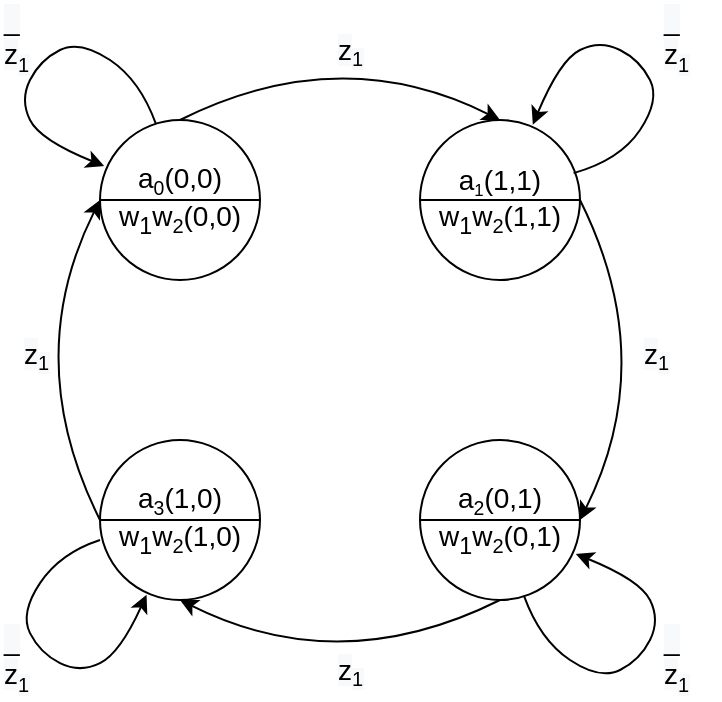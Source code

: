 <mxfile version="16.5.1" type="device"><diagram id="-DVF0W8PQYUiIyiJFrLj" name="Page-1"><mxGraphModel dx="924" dy="1730" grid="1" gridSize="10" guides="1" tooltips="1" connect="1" arrows="1" fold="1" page="1" pageScale="1" pageWidth="827" pageHeight="583" math="0" shadow="0"><root><mxCell id="0"/><mxCell id="1" parent="0"/><mxCell id="NfiB5CK_C4vL8d7ZL8W3-1" value="&lt;font style=&quot;text-align: left ; font-size: 14px&quot;&gt;a&lt;/font&gt;&lt;font style=&quot;text-align: left&quot;&gt;&lt;span style=&quot;font-size: 11.667px&quot;&gt;&lt;sub&gt;0&lt;/sub&gt;&lt;/span&gt;&lt;span style=&quot;font-size: 14px&quot;&gt;(0,0)&lt;br&gt;&lt;/span&gt;&lt;span style=&quot;text-align: center ; font-size: 14px&quot;&gt;w&lt;sub&gt;1&lt;/sub&gt;&lt;/span&gt;&lt;span style=&quot;text-align: center ; font-size: 14px&quot;&gt;w&lt;/span&gt;&lt;sub style=&quot;text-align: center&quot;&gt;2&lt;/sub&gt;&lt;span style=&quot;text-align: center ; font-size: 14px&quot;&gt;(0,0)&lt;/span&gt;&lt;span style=&quot;font-size: 14px&quot;&gt;&lt;br&gt;&lt;/span&gt;&lt;/font&gt;" style="shape=lineEllipse;perimeter=ellipsePerimeter;whiteSpace=wrap;html=1;backgroundOutline=1;" vertex="1" parent="1"><mxGeometry x="330" y="230" width="80" height="80" as="geometry"/></mxCell><mxCell id="NfiB5CK_C4vL8d7ZL8W3-2" value="&lt;font style=&quot;font-size: 14px&quot;&gt;a&lt;/font&gt;&lt;font size=&quot;1&quot;&gt;&lt;sub&gt;1&lt;/sub&gt;&lt;/font&gt;&lt;font&gt;&lt;span style=&quot;font-size: 14px&quot;&gt;(1,1)&lt;br&gt;&lt;/span&gt;&lt;span style=&quot;font-size: 14px&quot;&gt;w&lt;sub&gt;1&lt;/sub&gt;&lt;/span&gt;&lt;span style=&quot;font-size: 14px&quot;&gt;w&lt;/span&gt;&lt;sub&gt;2&lt;/sub&gt;&lt;span style=&quot;font-size: 14px&quot;&gt;(1,1)&lt;/span&gt;&lt;span style=&quot;font-size: 14px&quot;&gt;&lt;br&gt;&lt;/span&gt;&lt;/font&gt;" style="shape=lineEllipse;perimeter=ellipsePerimeter;whiteSpace=wrap;html=1;backgroundOutline=1;" vertex="1" parent="1"><mxGeometry x="490" y="230" width="80" height="80" as="geometry"/></mxCell><mxCell id="NfiB5CK_C4vL8d7ZL8W3-3" value="&lt;font style=&quot;font-size: 14px&quot;&gt;a&lt;/font&gt;&lt;font&gt;&lt;span style=&quot;font-size: 11.667px&quot;&gt;&lt;sub&gt;3&lt;/sub&gt;&lt;/span&gt;&lt;span style=&quot;font-size: 14px&quot;&gt;(1,0)&lt;br&gt;&lt;/span&gt;&lt;span style=&quot;font-size: 14px&quot;&gt;w&lt;sub&gt;1&lt;/sub&gt;&lt;/span&gt;&lt;span style=&quot;font-size: 14px&quot;&gt;w&lt;/span&gt;&lt;sub&gt;2&lt;/sub&gt;&lt;span style=&quot;font-size: 14px&quot;&gt;(1,0)&lt;/span&gt;&lt;span style=&quot;font-size: 14px&quot;&gt;&lt;br&gt;&lt;/span&gt;&lt;/font&gt;" style="shape=lineEllipse;perimeter=ellipsePerimeter;whiteSpace=wrap;html=1;backgroundOutline=1;" vertex="1" parent="1"><mxGeometry x="330" y="390" width="80" height="80" as="geometry"/></mxCell><mxCell id="NfiB5CK_C4vL8d7ZL8W3-4" value="&lt;font style=&quot;font-size: 14px&quot;&gt;a&lt;/font&gt;&lt;font&gt;&lt;span style=&quot;font-size: 11.667px&quot;&gt;&lt;sub&gt;2&lt;/sub&gt;&lt;/span&gt;&lt;span style=&quot;font-size: 14px&quot;&gt;(0,1)&lt;br&gt;&lt;/span&gt;&lt;span style=&quot;font-size: 14px&quot;&gt;w&lt;sub&gt;1&lt;/sub&gt;&lt;/span&gt;&lt;span style=&quot;font-size: 14px&quot;&gt;w&lt;/span&gt;&lt;sub&gt;2&lt;/sub&gt;&lt;span style=&quot;font-size: 14px&quot;&gt;(0,1)&lt;/span&gt;&lt;span style=&quot;font-size: 14px&quot;&gt;&lt;br&gt;&lt;/span&gt;&lt;/font&gt;" style="shape=lineEllipse;perimeter=ellipsePerimeter;whiteSpace=wrap;html=1;backgroundOutline=1;" vertex="1" parent="1"><mxGeometry x="490" y="390" width="80" height="80" as="geometry"/></mxCell><mxCell id="NfiB5CK_C4vL8d7ZL8W3-5" value="" style="curved=1;endArrow=classic;html=1;rounded=0;exitX=0.5;exitY=0;exitDx=0;exitDy=0;entryX=0.5;entryY=0;entryDx=0;entryDy=0;" edge="1" parent="1" source="NfiB5CK_C4vL8d7ZL8W3-1" target="NfiB5CK_C4vL8d7ZL8W3-2"><mxGeometry width="50" height="50" relative="1" as="geometry"><mxPoint x="490" y="340" as="sourcePoint"/><mxPoint x="540" y="290" as="targetPoint"/><Array as="points"><mxPoint x="450" y="190"/></Array></mxGeometry></mxCell><mxCell id="NfiB5CK_C4vL8d7ZL8W3-6" value="" style="curved=1;endArrow=classic;html=1;rounded=0;exitX=1;exitY=0.5;exitDx=0;exitDy=0;entryX=1;entryY=0.5;entryDx=0;entryDy=0;" edge="1" parent="1" source="NfiB5CK_C4vL8d7ZL8W3-2" target="NfiB5CK_C4vL8d7ZL8W3-4"><mxGeometry width="50" height="50" relative="1" as="geometry"><mxPoint x="380.0" y="240" as="sourcePoint"/><mxPoint x="600" y="370" as="targetPoint"/><Array as="points"><mxPoint x="610" y="350"/></Array></mxGeometry></mxCell><mxCell id="NfiB5CK_C4vL8d7ZL8W3-7" value="" style="curved=1;endArrow=classic;html=1;rounded=0;exitX=0.5;exitY=1;exitDx=0;exitDy=0;entryX=0.5;entryY=1;entryDx=0;entryDy=0;" edge="1" parent="1" source="NfiB5CK_C4vL8d7ZL8W3-4" target="NfiB5CK_C4vL8d7ZL8W3-3"><mxGeometry width="50" height="50" relative="1" as="geometry"><mxPoint x="423" y="550" as="sourcePoint"/><mxPoint x="373" y="470" as="targetPoint"/><Array as="points"><mxPoint x="450" y="510"/></Array></mxGeometry></mxCell><mxCell id="NfiB5CK_C4vL8d7ZL8W3-8" value="" style="curved=1;endArrow=classic;html=1;rounded=0;exitX=0;exitY=0.5;exitDx=0;exitDy=0;entryX=0;entryY=0.5;entryDx=0;entryDy=0;" edge="1" parent="1" source="NfiB5CK_C4vL8d7ZL8W3-3" target="NfiB5CK_C4vL8d7ZL8W3-1"><mxGeometry width="50" height="50" relative="1" as="geometry"><mxPoint x="480" y="360" as="sourcePoint"/><mxPoint x="530" y="310" as="targetPoint"/><Array as="points"><mxPoint x="290" y="350"/></Array></mxGeometry></mxCell><mxCell id="NfiB5CK_C4vL8d7ZL8W3-9" value="" style="curved=1;endArrow=classic;html=1;rounded=0;entryX=0.705;entryY=0.029;entryDx=0;entryDy=0;entryPerimeter=0;exitX=0.96;exitY=0.332;exitDx=0;exitDy=0;exitPerimeter=0;" edge="1" parent="1" source="NfiB5CK_C4vL8d7ZL8W3-2" target="NfiB5CK_C4vL8d7ZL8W3-2"><mxGeometry width="50" height="50" relative="1" as="geometry"><mxPoint x="560" y="190" as="sourcePoint"/><mxPoint x="530" y="310" as="targetPoint"/><Array as="points"><mxPoint x="590" y="250"/><mxPoint x="610" y="220"/><mxPoint x="600" y="200"/><mxPoint x="580" y="190"/><mxPoint x="560" y="200"/></Array></mxGeometry></mxCell><mxCell id="NfiB5CK_C4vL8d7ZL8W3-10" value="" style="curved=1;endArrow=classic;html=1;rounded=0;entryX=0.291;entryY=0.967;entryDx=0;entryDy=0;entryPerimeter=0;" edge="1" parent="1" target="NfiB5CK_C4vL8d7ZL8W3-3"><mxGeometry width="50" height="50" relative="1" as="geometry"><mxPoint x="330" y="440" as="sourcePoint"/><mxPoint x="353.6" y="464.24" as="targetPoint"/><Array as="points"><mxPoint x="310.0" y="446.56"/><mxPoint x="290.0" y="476.56"/><mxPoint x="300.0" y="496.56"/><mxPoint x="320.0" y="506.56"/><mxPoint x="340.0" y="496.56"/></Array></mxGeometry></mxCell><mxCell id="NfiB5CK_C4vL8d7ZL8W3-11" value="" style="curved=1;endArrow=classic;html=1;rounded=0;exitX=0.65;exitY=0.974;exitDx=0;exitDy=0;exitPerimeter=0;entryX=0.974;entryY=0.712;entryDx=0;entryDy=0;entryPerimeter=0;" edge="1" parent="1" source="NfiB5CK_C4vL8d7ZL8W3-4" target="NfiB5CK_C4vL8d7ZL8W3-4"><mxGeometry width="50" height="50" relative="1" as="geometry"><mxPoint x="480" y="360" as="sourcePoint"/><mxPoint x="530" y="310" as="targetPoint"/><Array as="points"><mxPoint x="550" y="490"/><mxPoint x="580" y="510"/><mxPoint x="600" y="500"/><mxPoint x="610" y="480"/><mxPoint x="600" y="460"/></Array></mxGeometry></mxCell><mxCell id="NfiB5CK_C4vL8d7ZL8W3-12" value="" style="curved=1;endArrow=classic;html=1;rounded=0;exitX=0.65;exitY=0.974;exitDx=0;exitDy=0;exitPerimeter=0;entryX=0.974;entryY=0.712;entryDx=0;entryDy=0;entryPerimeter=0;" edge="1" parent="1"><mxGeometry width="50" height="50" relative="1" as="geometry"><mxPoint x="358.0" y="232.08" as="sourcePoint"/><mxPoint x="332.08" y="253.04" as="targetPoint"/><Array as="points"><mxPoint x="350" y="210.0"/><mxPoint x="320" y="190.0"/><mxPoint x="300" y="200.0"/><mxPoint x="290" y="220.0"/><mxPoint x="300" y="240.0"/></Array></mxGeometry></mxCell><mxCell id="NfiB5CK_C4vL8d7ZL8W3-13" value="&lt;span style=&quot;color: rgb(0, 0, 0); font-family: helvetica; font-size: 14px; font-style: normal; font-weight: 400; letter-spacing: normal; text-align: center; text-indent: 0px; text-transform: none; word-spacing: 0px; background-color: rgb(248, 249, 250); display: inline; float: none;&quot;&gt;z&lt;/span&gt;&lt;sub style=&quot;color: rgb(0, 0, 0); font-family: helvetica; font-style: normal; font-weight: 400; letter-spacing: normal; text-align: center; text-indent: 0px; text-transform: none; word-spacing: 0px; background-color: rgb(248, 249, 250);&quot;&gt;1&lt;/sub&gt;" style="text;whiteSpace=wrap;html=1;" vertex="1" parent="1"><mxGeometry x="447" y="180" width="20" height="30" as="geometry"/></mxCell><mxCell id="NfiB5CK_C4vL8d7ZL8W3-14" value="&lt;span style=&quot;color: rgb(0, 0, 0); font-family: helvetica; font-size: 14px; font-style: normal; font-weight: 400; letter-spacing: normal; text-align: center; text-indent: 0px; text-transform: none; word-spacing: 0px; background-color: rgb(248, 249, 250); display: inline; float: none;&quot;&gt;z&lt;/span&gt;&lt;sub style=&quot;color: rgb(0, 0, 0); font-family: helvetica; font-style: normal; font-weight: 400; letter-spacing: normal; text-align: center; text-indent: 0px; text-transform: none; word-spacing: 0px; background-color: rgb(248, 249, 250);&quot;&gt;1&lt;/sub&gt;" style="text;whiteSpace=wrap;html=1;" vertex="1" parent="1"><mxGeometry x="600" y="332" width="40" height="30" as="geometry"/></mxCell><mxCell id="NfiB5CK_C4vL8d7ZL8W3-15" value="&lt;span style=&quot;color: rgb(0, 0, 0); font-family: helvetica; font-size: 14px; font-style: normal; font-weight: 400; letter-spacing: normal; text-align: center; text-indent: 0px; text-transform: none; word-spacing: 0px; background-color: rgb(248, 249, 250); display: inline; float: none;&quot;&gt;z&lt;/span&gt;&lt;sub style=&quot;color: rgb(0, 0, 0); font-family: helvetica; font-style: normal; font-weight: 400; letter-spacing: normal; text-align: center; text-indent: 0px; text-transform: none; word-spacing: 0px; background-color: rgb(248, 249, 250);&quot;&gt;1&lt;/sub&gt;" style="text;whiteSpace=wrap;html=1;" vertex="1" parent="1"><mxGeometry x="447" y="490" width="40" height="30" as="geometry"/></mxCell><mxCell id="NfiB5CK_C4vL8d7ZL8W3-16" value="&lt;span style=&quot;color: rgb(0, 0, 0); font-family: helvetica; font-size: 14px; font-style: normal; font-weight: 400; letter-spacing: normal; text-align: center; text-indent: 0px; text-transform: none; word-spacing: 0px; background-color: rgb(248, 249, 250); display: inline; float: none;&quot;&gt;z&lt;/span&gt;&lt;sub style=&quot;color: rgb(0, 0, 0); font-family: helvetica; font-style: normal; font-weight: 400; letter-spacing: normal; text-align: center; text-indent: 0px; text-transform: none; word-spacing: 0px; background-color: rgb(248, 249, 250);&quot;&gt;1&lt;/sub&gt;" style="text;whiteSpace=wrap;html=1;" vertex="1" parent="1"><mxGeometry x="290" y="332" width="40" height="30" as="geometry"/></mxCell><mxCell id="NfiB5CK_C4vL8d7ZL8W3-17" value="&lt;span style=&quot;color: rgb(0 , 0 , 0) ; font-family: &amp;#34;helvetica&amp;#34; ; font-size: 14px ; font-style: normal ; letter-spacing: normal ; text-indent: 0px ; text-transform: none ; word-spacing: 0px ; background-color: rgb(248 , 249 , 250) ; display: inline ; float: none&quot;&gt;_&lt;br&gt;z&lt;/span&gt;&lt;sub style=&quot;color: rgb(0 , 0 , 0) ; font-family: &amp;#34;helvetica&amp;#34; ; font-style: normal ; letter-spacing: normal ; text-indent: 0px ; text-transform: none ; word-spacing: 0px ; background-color: rgb(248 , 249 , 250)&quot;&gt;1&lt;/sub&gt;" style="text;whiteSpace=wrap;html=1;verticalAlign=middle;align=left;strokeWidth=1;" vertex="1" parent="1"><mxGeometry x="610" y="170" width="20" height="40" as="geometry"/></mxCell><mxCell id="NfiB5CK_C4vL8d7ZL8W3-18" value="&lt;span style=&quot;color: rgb(0 , 0 , 0) ; font-family: &amp;#34;helvetica&amp;#34; ; font-size: 14px ; font-style: normal ; letter-spacing: normal ; text-indent: 0px ; text-transform: none ; word-spacing: 0px ; background-color: rgb(248 , 249 , 250) ; display: inline ; float: none&quot;&gt;_&lt;br&gt;z&lt;/span&gt;&lt;sub style=&quot;color: rgb(0 , 0 , 0) ; font-family: &amp;#34;helvetica&amp;#34; ; font-style: normal ; letter-spacing: normal ; text-indent: 0px ; text-transform: none ; word-spacing: 0px ; background-color: rgb(248 , 249 , 250)&quot;&gt;1&lt;/sub&gt;" style="text;whiteSpace=wrap;html=1;verticalAlign=middle;align=left;strokeWidth=1;" vertex="1" parent="1"><mxGeometry x="610" y="480" width="20" height="40" as="geometry"/></mxCell><mxCell id="NfiB5CK_C4vL8d7ZL8W3-19" value="&lt;span style=&quot;color: rgb(0 , 0 , 0) ; font-family: &amp;#34;helvetica&amp;#34; ; font-size: 14px ; font-style: normal ; letter-spacing: normal ; text-indent: 0px ; text-transform: none ; word-spacing: 0px ; background-color: rgb(248 , 249 , 250) ; display: inline ; float: none&quot;&gt;_&lt;br&gt;z&lt;/span&gt;&lt;sub style=&quot;color: rgb(0 , 0 , 0) ; font-family: &amp;#34;helvetica&amp;#34; ; font-style: normal ; letter-spacing: normal ; text-indent: 0px ; text-transform: none ; word-spacing: 0px ; background-color: rgb(248 , 249 , 250)&quot;&gt;1&lt;/sub&gt;" style="text;whiteSpace=wrap;html=1;verticalAlign=middle;align=left;strokeWidth=1;" vertex="1" parent="1"><mxGeometry x="280" y="480" width="20" height="40" as="geometry"/></mxCell><mxCell id="NfiB5CK_C4vL8d7ZL8W3-20" value="&lt;span style=&quot;color: rgb(0 , 0 , 0) ; font-family: &amp;#34;helvetica&amp;#34; ; font-size: 14px ; font-style: normal ; letter-spacing: normal ; text-indent: 0px ; text-transform: none ; word-spacing: 0px ; background-color: rgb(248 , 249 , 250) ; display: inline ; float: none&quot;&gt;_&lt;br&gt;z&lt;/span&gt;&lt;sub style=&quot;color: rgb(0 , 0 , 0) ; font-family: &amp;#34;helvetica&amp;#34; ; font-style: normal ; letter-spacing: normal ; text-indent: 0px ; text-transform: none ; word-spacing: 0px ; background-color: rgb(248 , 249 , 250)&quot;&gt;1&lt;/sub&gt;" style="text;whiteSpace=wrap;html=1;verticalAlign=middle;align=left;strokeWidth=1;" vertex="1" parent="1"><mxGeometry x="280" y="170" width="20" height="40" as="geometry"/></mxCell></root></mxGraphModel></diagram></mxfile>